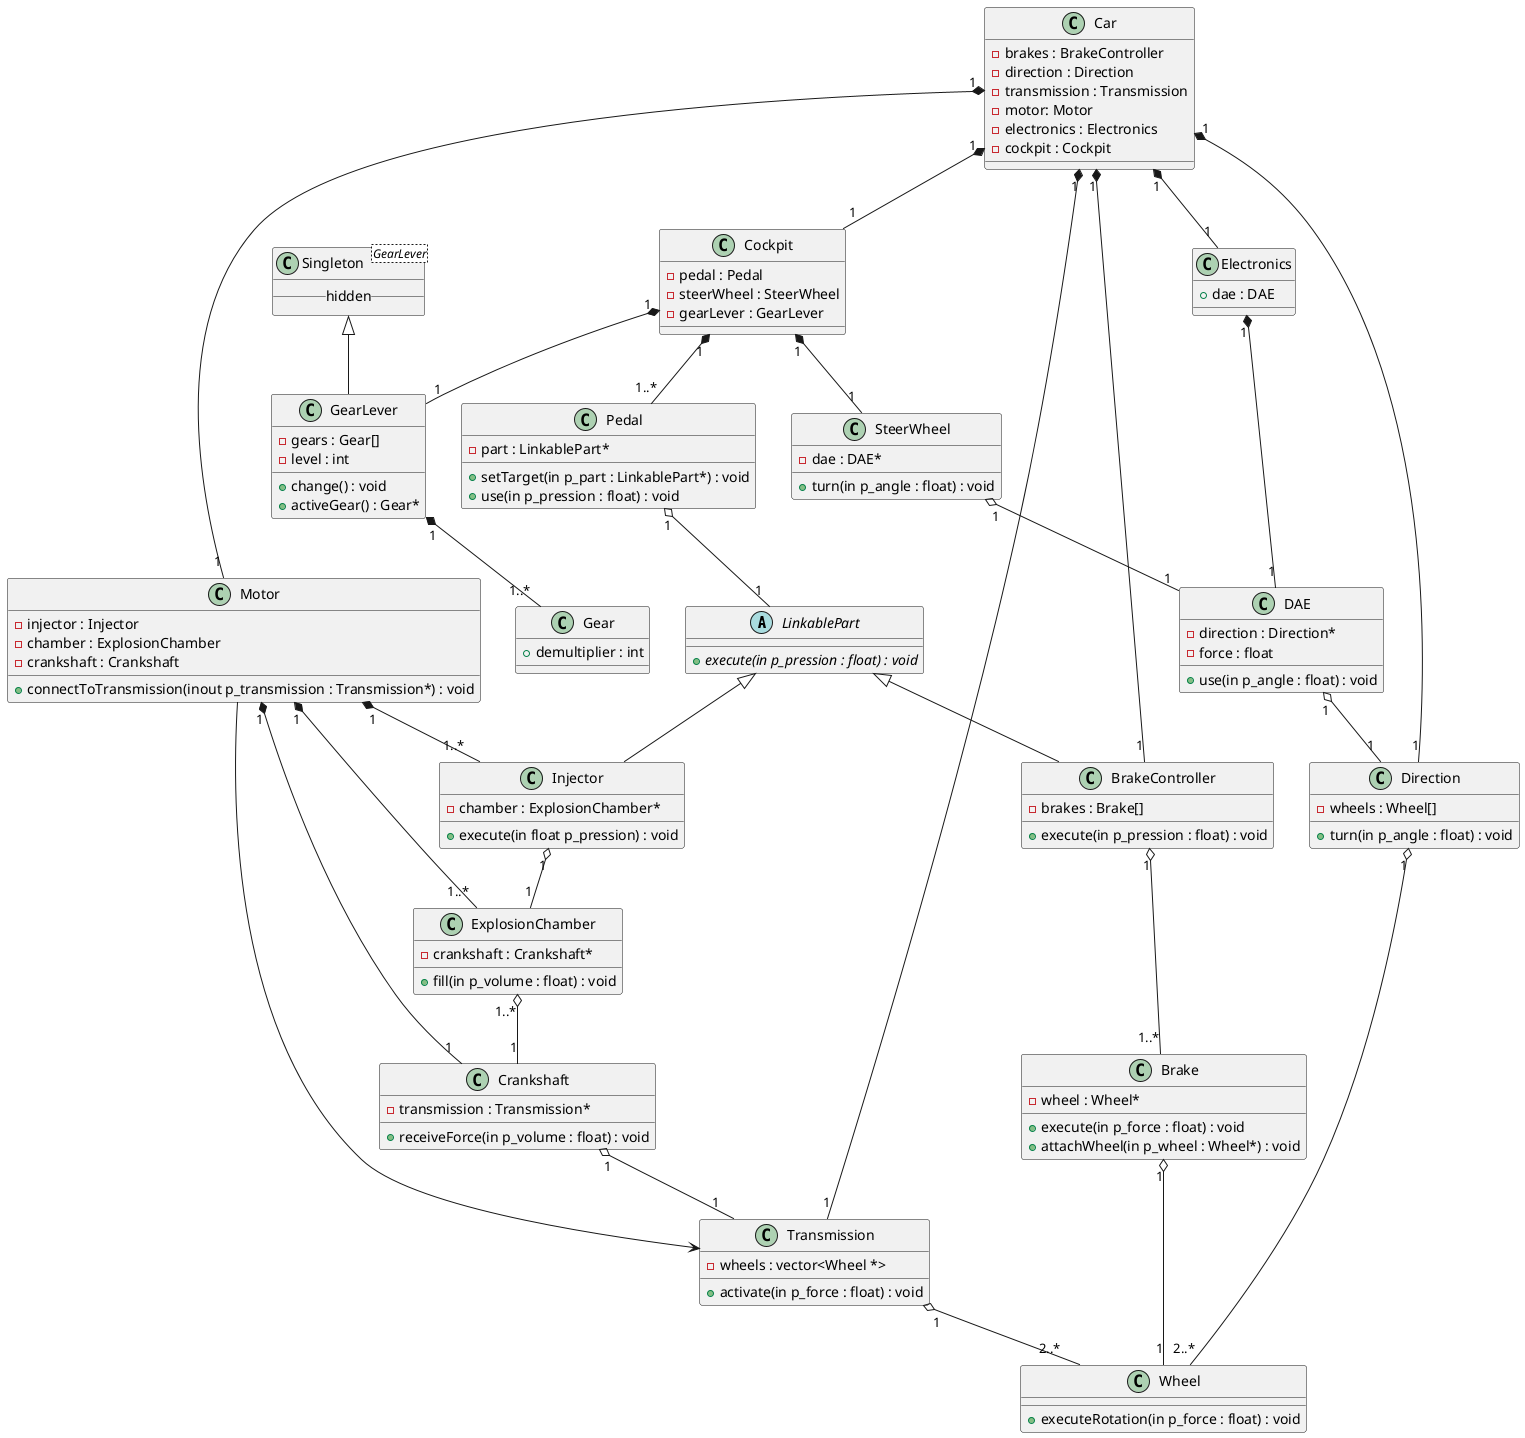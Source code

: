 @startuml

abstract class  LinkablePart
{
    {abstract} +execute(in p_pression : float) : void
}

class   Wheel
{
    +executeRotation(in p_force : float) : void
}

class   Gear
{
    +demultiplier : int
}

class   Singleton<GearLever>
{
    __hidden__
}

class   GearLever
{
    -gears : Gear[]
    -level : int
    +change() : void
    +activeGear() : Gear*
}

Singleton <|-- GearLever 
GearLever "1" *-- "1..*" Gear

class   Transmission
{
    -wheels : vector<Wheel *>
    +activate(in p_force : float) : void
}

Transmission "1" o-- "2..*" Wheel

class   Crankshaft
{
    -transmission : Transmission*
    +receiveForce(in p_volume : float) : void
}

Crankshaft "1" o-- "1" Transmission

class   ExplosionChamber
{
    -crankshaft : Crankshaft*
    +fill(in p_volume : float) : void
}

ExplosionChamber "1..*" o-- "1" Crankshaft

class   Injector
{
    -chamber : ExplosionChamber*
    +execute(in float p_pression) : void
}

Injector "1" o-- "1" ExplosionChamber
LinkablePart <|-- Injector

class   Motor
{
    -injector : Injector
    -chamber : ExplosionChamber
    -crankshaft : Crankshaft
    +connectToTransmission(inout p_transmission : Transmission*) : void
}

Motor "1" *-- "1..*" Injector
Motor "1" *-- "1..*" ExplosionChamber
Motor "1" *-- "1" Crankshaft
Motor --> Transmission

class   Pedal
{
    -part : LinkablePart*
    +setTarget(in p_part : LinkablePart*) : void
    +use(in p_pression : float) : void
}

Pedal "1" o-- "1" LinkablePart

class   Direction
{
    -wheels : Wheel[]
    +turn(in p_angle : float) : void
}

Direction "1" o-- "2..*" Wheel

class   DAE
{
    -direction : Direction*
    -force : float
    +use(in p_angle : float) : void
}

DAE "1" o-- "1" Direction

class   SteerWheel
{
    -dae : DAE*
    +turn(in p_angle : float) : void
}

SteerWheel "1" o-- "1" DAE

class   Brake
{
    -wheel : Wheel*
    +execute(in p_force : float) : void
    +attachWheel(in p_wheel : Wheel*) : void
}

Brake "1" o-- "1" Wheel

class   BrakeController
{
    -brakes : Brake[]
    +execute(in p_pression : float) : void
}

BrakeController "1" o-- "1..*" Brake
LinkablePart <|-- BrakeController

class   Cockpit
{
    -pedal : Pedal
    -steerWheel : SteerWheel
    -gearLever : GearLever
}

Cockpit "1" *-- "1..*" Pedal
Cockpit "1" *-- "1" SteerWheel
Cockpit "1" *-- "1" GearLever

class   Electronics
{
    +dae : DAE
}

Electronics "1" *-- "1" DAE

class   Car
{
    -brakes : BrakeController
    -direction : Direction
    -transmission : Transmission
    -motor: Motor
    -electronics : Electronics
    -cockpit : Cockpit
}

Car "1" *-- "1" BrakeController
Car "1" *-- "1" Direction
Car "1" *-- "1" Transmission
Car "1" *-- "1" Motor
Car "1" *-- "1" Electronics
Car "1" *-- "1" Cockpit

@enduml
